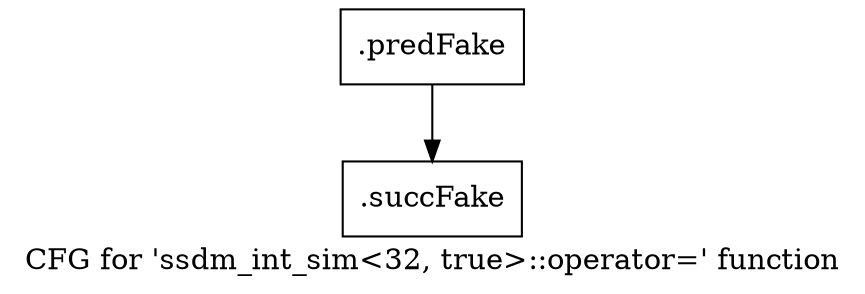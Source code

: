 digraph "CFG for 'ssdm_int_sim\<32, true\>::operator=' function" {
	label="CFG for 'ssdm_int_sim\<32, true\>::operator=' function";

	Node0x4720020 [shape=record,filename="",linenumber="",label="{.predFake}"];
	Node0x4720020 -> Node0x483dca0[ callList="" memoryops="" filename="/media/miguel/NewVolume/Linux/Xilinx/Vitis_HLS/2020.2/include/ap_common.h" execusionnum="0"];
	Node0x483dca0 [shape=record,filename="/media/miguel/NewVolume/Linux/Xilinx/Vitis_HLS/2020.2/include/ap_common.h",linenumber="639",label="{.succFake}"];
}
